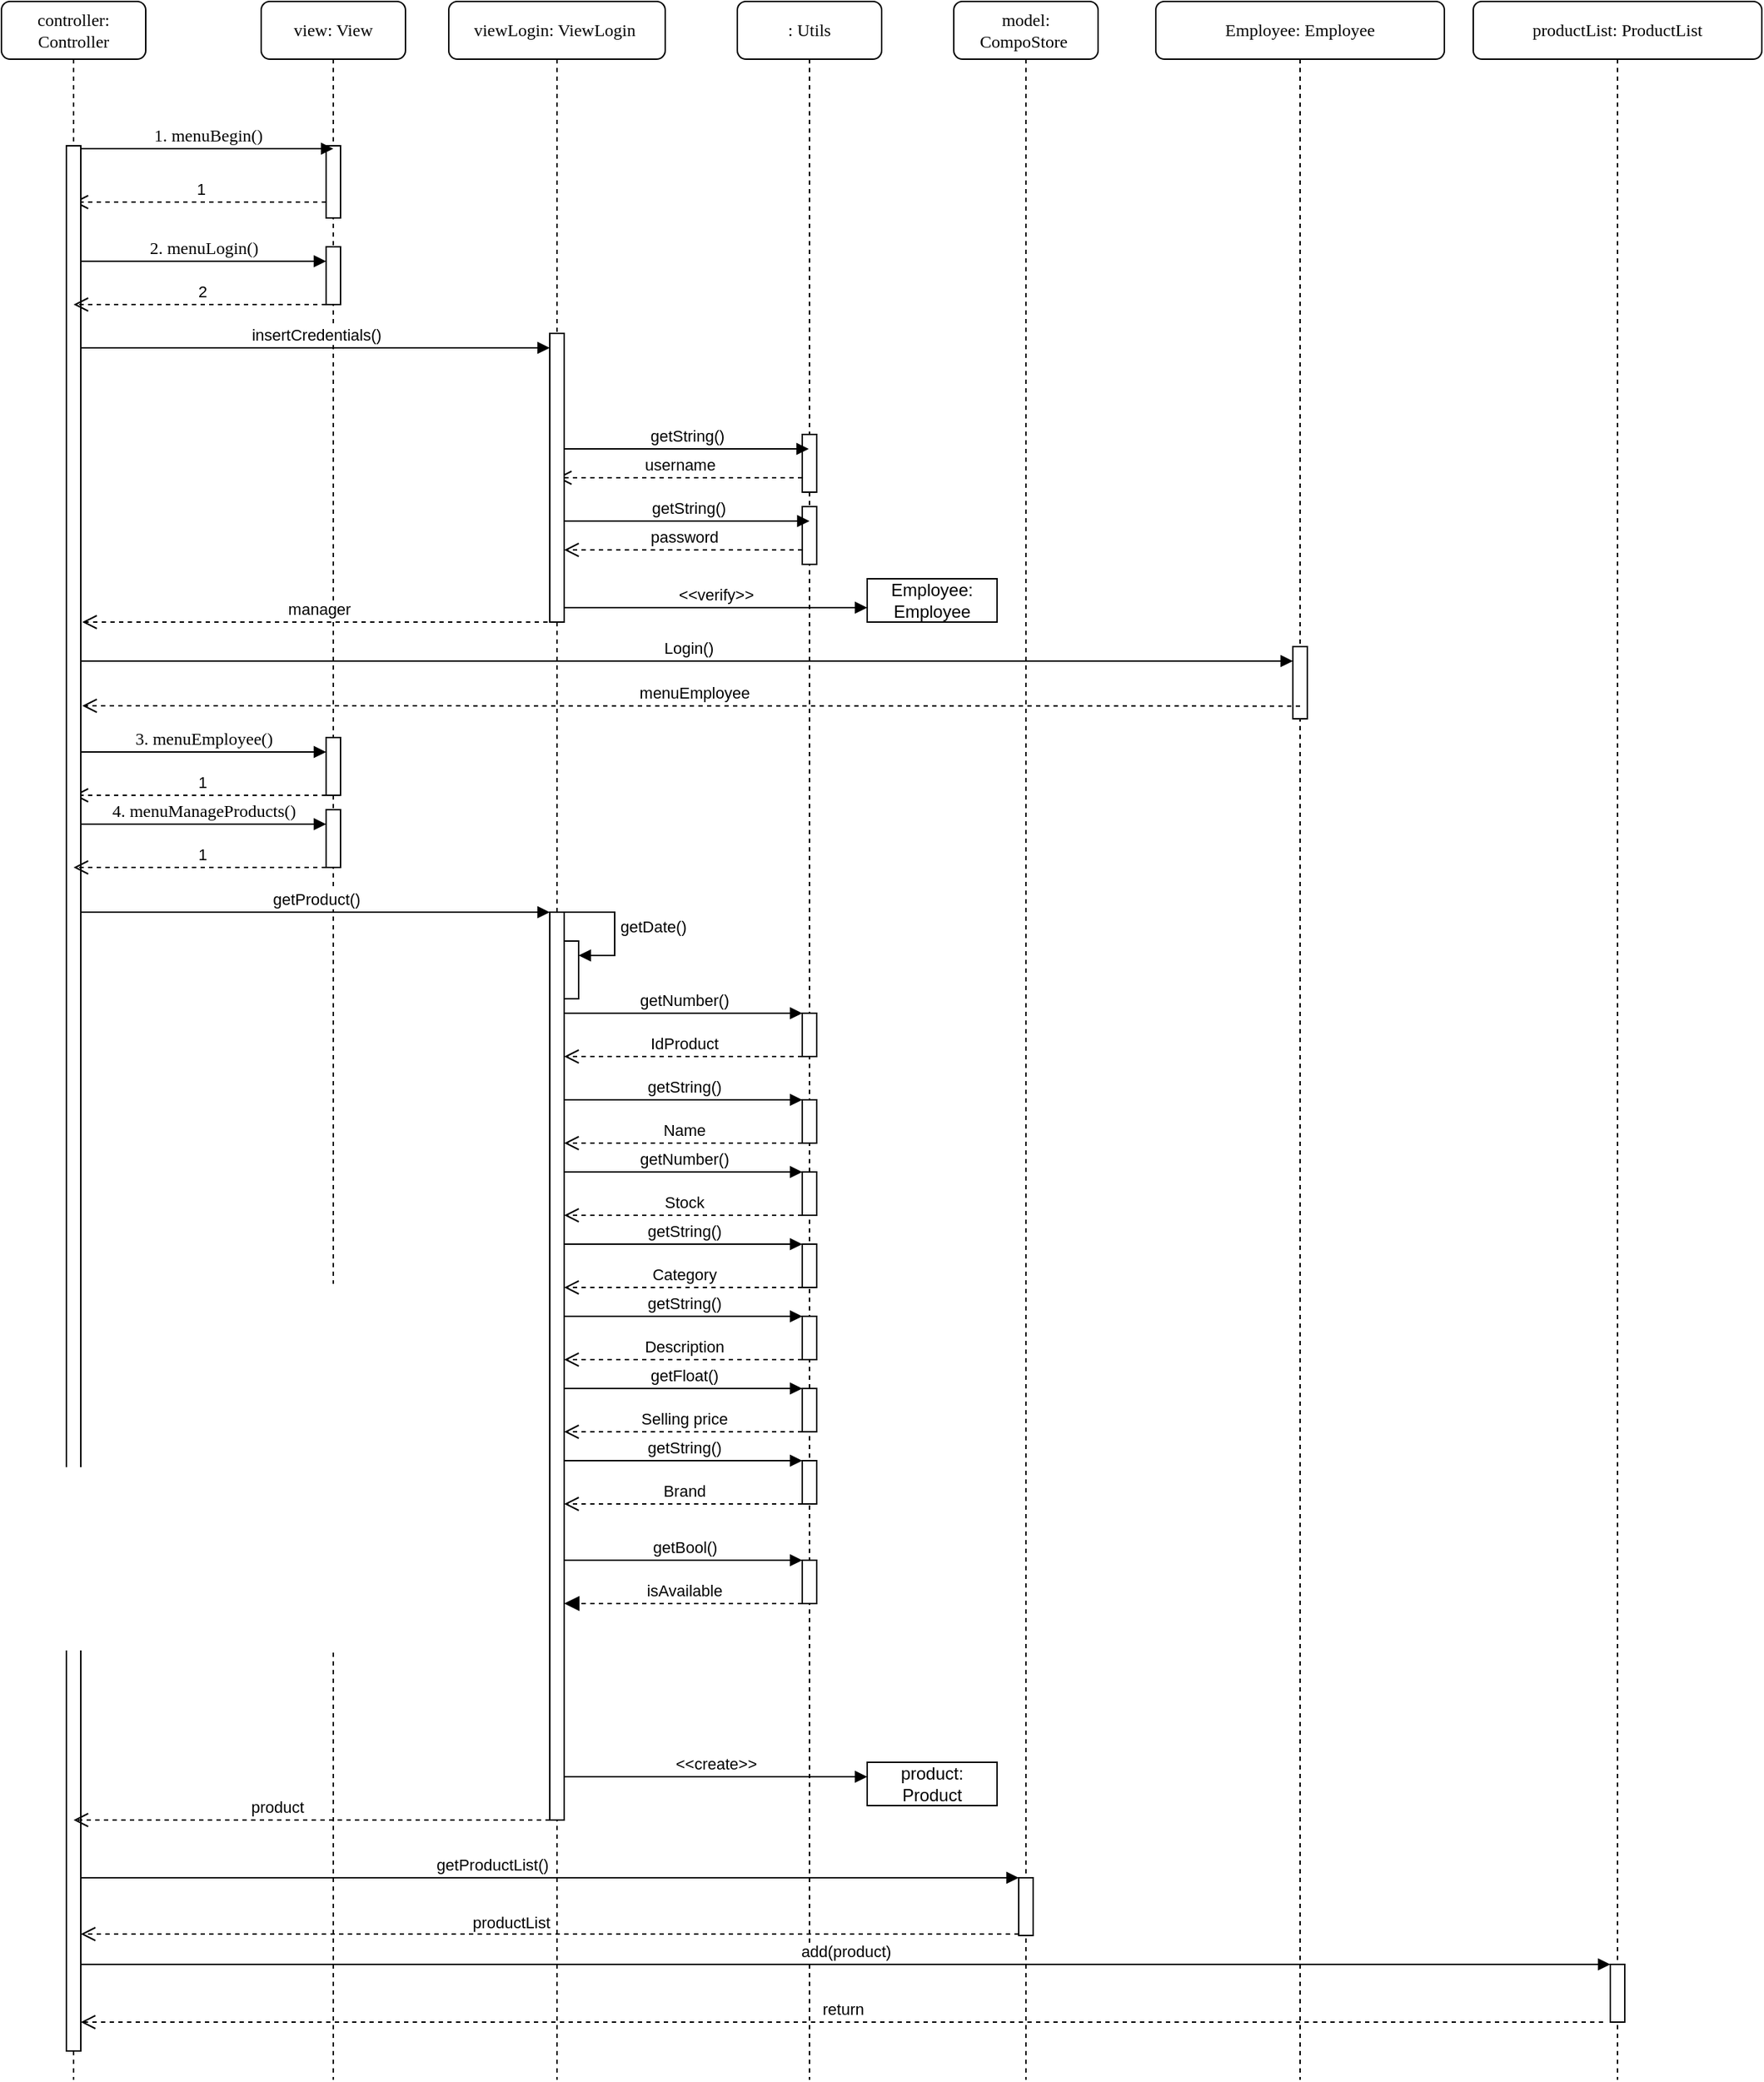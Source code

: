 <mxfile version="24.2.5" type="device">
  <diagram name="Página-1" id="olJMjIwbVx83kHH7cbYv">
    <mxGraphModel dx="1434" dy="836" grid="1" gridSize="10" guides="1" tooltips="1" connect="1" arrows="1" fold="1" page="0" pageScale="1" pageWidth="827" pageHeight="1169" math="0" shadow="0">
      <root>
        <mxCell id="0" />
        <mxCell id="1" parent="0" />
        <mxCell id="jXFsWhCMLI39MpgMK2_6-1" value="view: View" style="shape=umlLifeline;perimeter=lifelinePerimeter;whiteSpace=wrap;html=1;container=1;collapsible=0;recursiveResize=0;outlineConnect=0;rounded=1;shadow=0;comic=0;labelBackgroundColor=none;strokeWidth=1;fontFamily=Verdana;fontSize=12;align=center;" parent="1" vertex="1">
          <mxGeometry x="280" y="80" width="100" height="1440" as="geometry" />
        </mxCell>
        <mxCell id="jXFsWhCMLI39MpgMK2_6-2" value="" style="html=1;points=[];perimeter=orthogonalPerimeter;rounded=0;shadow=0;comic=0;labelBackgroundColor=none;strokeWidth=1;fontFamily=Verdana;fontSize=12;align=center;" parent="jXFsWhCMLI39MpgMK2_6-1" vertex="1">
          <mxGeometry x="45" y="100" width="10" height="50" as="geometry" />
        </mxCell>
        <mxCell id="jXFsWhCMLI39MpgMK2_6-3" value="1" style="html=1;verticalAlign=bottom;endArrow=open;dashed=1;endSize=8;edgeStyle=elbowEdgeStyle;elbow=vertical;curved=0;rounded=0;" parent="jXFsWhCMLI39MpgMK2_6-1" target="jXFsWhCMLI39MpgMK2_6-10" edge="1">
          <mxGeometry relative="1" as="geometry">
            <mxPoint x="45" y="139" as="sourcePoint" />
            <mxPoint x="-35" y="139" as="targetPoint" />
          </mxGeometry>
        </mxCell>
        <mxCell id="jXFsWhCMLI39MpgMK2_6-4" value="" style="html=1;points=[];perimeter=orthogonalPerimeter;rounded=0;shadow=0;comic=0;labelBackgroundColor=none;strokeWidth=1;fontFamily=Verdana;fontSize=12;align=center;" parent="jXFsWhCMLI39MpgMK2_6-1" vertex="1">
          <mxGeometry x="45" y="170" width="10" height="40" as="geometry" />
        </mxCell>
        <mxCell id="jXFsWhCMLI39MpgMK2_6-91" value="" style="html=1;points=[];perimeter=orthogonalPerimeter;rounded=0;shadow=0;comic=0;labelBackgroundColor=none;strokeWidth=1;fontFamily=Verdana;fontSize=12;align=center;" parent="jXFsWhCMLI39MpgMK2_6-1" vertex="1">
          <mxGeometry x="45" y="510" width="10" height="40" as="geometry" />
        </mxCell>
        <mxCell id="jXFsWhCMLI39MpgMK2_6-92" value="1" style="html=1;verticalAlign=bottom;endArrow=open;dashed=1;endSize=8;edgeStyle=elbowEdgeStyle;elbow=vertical;curved=0;rounded=0;" parent="jXFsWhCMLI39MpgMK2_6-1" edge="1">
          <mxGeometry relative="1" as="geometry">
            <mxPoint x="45" y="550" as="sourcePoint" />
            <mxPoint x="-130" y="550" as="targetPoint" />
            <mxPoint x="1" as="offset" />
          </mxGeometry>
        </mxCell>
        <mxCell id="jXFsWhCMLI39MpgMK2_6-93" value="3. menuEmployee()" style="html=1;verticalAlign=bottom;endArrow=block;labelBackgroundColor=none;fontFamily=Verdana;fontSize=12;edgeStyle=elbowEdgeStyle;elbow=vertical;" parent="jXFsWhCMLI39MpgMK2_6-1" edge="1">
          <mxGeometry relative="1" as="geometry">
            <mxPoint x="-125" y="520" as="sourcePoint" />
            <mxPoint x="45" y="520" as="targetPoint" />
            <Array as="points" />
            <mxPoint as="offset" />
          </mxGeometry>
        </mxCell>
        <mxCell id="jXFsWhCMLI39MpgMK2_6-5" value=": Utils" style="shape=umlLifeline;perimeter=lifelinePerimeter;whiteSpace=wrap;html=1;container=1;collapsible=0;recursiveResize=0;outlineConnect=0;rounded=1;shadow=0;comic=0;labelBackgroundColor=none;strokeWidth=1;fontFamily=Verdana;fontSize=12;align=center;" parent="1" vertex="1">
          <mxGeometry x="610" y="80" width="100" height="1440" as="geometry" />
        </mxCell>
        <mxCell id="jXFsWhCMLI39MpgMK2_6-6" value="" style="html=1;points=[];perimeter=orthogonalPerimeter;outlineConnect=0;targetShapes=umlLifeline;portConstraint=eastwest;newEdgeStyle={&quot;edgeStyle&quot;:&quot;elbowEdgeStyle&quot;,&quot;elbow&quot;:&quot;vertical&quot;,&quot;curved&quot;:0,&quot;rounded&quot;:0};" parent="jXFsWhCMLI39MpgMK2_6-5" vertex="1">
          <mxGeometry x="45" y="300" width="10" height="40" as="geometry" />
        </mxCell>
        <mxCell id="jXFsWhCMLI39MpgMK2_6-7" value="username" style="html=1;verticalAlign=bottom;endArrow=open;dashed=1;endSize=8;edgeStyle=elbowEdgeStyle;elbow=vertical;curved=0;rounded=0;" parent="jXFsWhCMLI39MpgMK2_6-5" target="jXFsWhCMLI39MpgMK2_6-17" edge="1">
          <mxGeometry relative="1" as="geometry">
            <mxPoint x="45" y="330" as="sourcePoint" />
            <mxPoint x="-35" y="330" as="targetPoint" />
          </mxGeometry>
        </mxCell>
        <mxCell id="jXFsWhCMLI39MpgMK2_6-8" value="" style="html=1;points=[];perimeter=orthogonalPerimeter;outlineConnect=0;targetShapes=umlLifeline;portConstraint=eastwest;newEdgeStyle={&quot;edgeStyle&quot;:&quot;elbowEdgeStyle&quot;,&quot;elbow&quot;:&quot;vertical&quot;,&quot;curved&quot;:0,&quot;rounded&quot;:0};" parent="jXFsWhCMLI39MpgMK2_6-5" vertex="1">
          <mxGeometry x="45" y="350" width="10" height="40" as="geometry" />
        </mxCell>
        <mxCell id="jXFsWhCMLI39MpgMK2_6-61" value="" style="html=1;points=[];perimeter=orthogonalPerimeter;outlineConnect=0;targetShapes=umlLifeline;portConstraint=eastwest;newEdgeStyle={&quot;edgeStyle&quot;:&quot;elbowEdgeStyle&quot;,&quot;elbow&quot;:&quot;vertical&quot;,&quot;curved&quot;:0,&quot;rounded&quot;:0};" parent="jXFsWhCMLI39MpgMK2_6-5" vertex="1">
          <mxGeometry x="45" y="701" width="10" height="30" as="geometry" />
        </mxCell>
        <mxCell id="jXFsWhCMLI39MpgMK2_6-62" value="IdProduct" style="html=1;verticalAlign=bottom;endArrow=open;dashed=1;endSize=8;edgeStyle=elbowEdgeStyle;elbow=vertical;curved=0;rounded=0;" parent="jXFsWhCMLI39MpgMK2_6-5" target="jXFsWhCMLI39MpgMK2_6-57" edge="1">
          <mxGeometry relative="1" as="geometry">
            <mxPoint x="45" y="731" as="sourcePoint" />
            <mxPoint x="-35" y="731" as="targetPoint" />
          </mxGeometry>
        </mxCell>
        <mxCell id="jXFsWhCMLI39MpgMK2_6-64" value="" style="html=1;points=[];perimeter=orthogonalPerimeter;outlineConnect=0;targetShapes=umlLifeline;portConstraint=eastwest;newEdgeStyle={&quot;edgeStyle&quot;:&quot;elbowEdgeStyle&quot;,&quot;elbow&quot;:&quot;vertical&quot;,&quot;curved&quot;:0,&quot;rounded&quot;:0};" parent="jXFsWhCMLI39MpgMK2_6-5" vertex="1">
          <mxGeometry x="45" y="761" width="10" height="30" as="geometry" />
        </mxCell>
        <mxCell id="jXFsWhCMLI39MpgMK2_6-67" value="" style="html=1;points=[];perimeter=orthogonalPerimeter;outlineConnect=0;targetShapes=umlLifeline;portConstraint=eastwest;newEdgeStyle={&quot;edgeStyle&quot;:&quot;elbowEdgeStyle&quot;,&quot;elbow&quot;:&quot;vertical&quot;,&quot;curved&quot;:0,&quot;rounded&quot;:0};" parent="jXFsWhCMLI39MpgMK2_6-5" vertex="1">
          <mxGeometry x="45" y="811" width="10" height="30" as="geometry" />
        </mxCell>
        <mxCell id="jXFsWhCMLI39MpgMK2_6-68" value="getNumber()" style="html=1;verticalAlign=bottom;endArrow=block;edgeStyle=elbowEdgeStyle;elbow=vertical;curved=0;rounded=0;" parent="jXFsWhCMLI39MpgMK2_6-5" edge="1">
          <mxGeometry width="80" relative="1" as="geometry">
            <mxPoint x="-120" y="811" as="sourcePoint" />
            <mxPoint x="45" y="811" as="targetPoint" />
          </mxGeometry>
        </mxCell>
        <mxCell id="jXFsWhCMLI39MpgMK2_6-69" value="Stock" style="html=1;verticalAlign=bottom;endArrow=open;dashed=1;endSize=8;edgeStyle=elbowEdgeStyle;elbow=vertical;curved=0;rounded=0;" parent="jXFsWhCMLI39MpgMK2_6-5" edge="1">
          <mxGeometry relative="1" as="geometry">
            <mxPoint x="45" y="841" as="sourcePoint" />
            <mxPoint x="-120" y="841" as="targetPoint" />
          </mxGeometry>
        </mxCell>
        <mxCell id="jXFsWhCMLI39MpgMK2_6-73" value="" style="html=1;points=[];perimeter=orthogonalPerimeter;outlineConnect=0;targetShapes=umlLifeline;portConstraint=eastwest;newEdgeStyle={&quot;edgeStyle&quot;:&quot;elbowEdgeStyle&quot;,&quot;elbow&quot;:&quot;vertical&quot;,&quot;curved&quot;:0,&quot;rounded&quot;:0};" parent="jXFsWhCMLI39MpgMK2_6-5" vertex="1">
          <mxGeometry x="45" y="911" width="10" height="30" as="geometry" />
        </mxCell>
        <mxCell id="jXFsWhCMLI39MpgMK2_6-74" value="getString()" style="html=1;verticalAlign=bottom;endArrow=block;edgeStyle=elbowEdgeStyle;elbow=vertical;curved=0;rounded=0;" parent="jXFsWhCMLI39MpgMK2_6-5" edge="1">
          <mxGeometry width="80" relative="1" as="geometry">
            <mxPoint x="-120" y="911" as="sourcePoint" />
            <mxPoint x="45" y="911" as="targetPoint" />
          </mxGeometry>
        </mxCell>
        <mxCell id="jXFsWhCMLI39MpgMK2_6-75" value="Description" style="html=1;verticalAlign=bottom;endArrow=open;dashed=1;endSize=8;edgeStyle=elbowEdgeStyle;elbow=vertical;curved=0;rounded=0;" parent="jXFsWhCMLI39MpgMK2_6-5" edge="1">
          <mxGeometry relative="1" as="geometry">
            <mxPoint x="45" y="941" as="sourcePoint" />
            <mxPoint x="-120" y="941" as="targetPoint" />
          </mxGeometry>
        </mxCell>
        <mxCell id="jXFsWhCMLI39MpgMK2_6-76" value="" style="html=1;points=[];perimeter=orthogonalPerimeter;outlineConnect=0;targetShapes=umlLifeline;portConstraint=eastwest;newEdgeStyle={&quot;edgeStyle&quot;:&quot;elbowEdgeStyle&quot;,&quot;elbow&quot;:&quot;vertical&quot;,&quot;curved&quot;:0,&quot;rounded&quot;:0};" parent="jXFsWhCMLI39MpgMK2_6-5" vertex="1">
          <mxGeometry x="45" y="961" width="10" height="30" as="geometry" />
        </mxCell>
        <mxCell id="jXFsWhCMLI39MpgMK2_6-77" value="getFloat()" style="html=1;verticalAlign=bottom;endArrow=block;edgeStyle=elbowEdgeStyle;elbow=vertical;curved=0;rounded=0;" parent="jXFsWhCMLI39MpgMK2_6-5" edge="1">
          <mxGeometry width="80" relative="1" as="geometry">
            <mxPoint x="-120" y="961" as="sourcePoint" />
            <mxPoint x="45" y="961" as="targetPoint" />
          </mxGeometry>
        </mxCell>
        <mxCell id="jXFsWhCMLI39MpgMK2_6-78" value="Selling price" style="html=1;verticalAlign=bottom;endArrow=open;dashed=1;endSize=8;edgeStyle=elbowEdgeStyle;elbow=vertical;curved=0;rounded=0;" parent="jXFsWhCMLI39MpgMK2_6-5" edge="1">
          <mxGeometry x="-0.004" relative="1" as="geometry">
            <mxPoint x="45" y="991" as="sourcePoint" />
            <mxPoint x="-120" y="991" as="targetPoint" />
            <mxPoint as="offset" />
          </mxGeometry>
        </mxCell>
        <mxCell id="jXFsWhCMLI39MpgMK2_6-79" value="" style="html=1;points=[];perimeter=orthogonalPerimeter;outlineConnect=0;targetShapes=umlLifeline;portConstraint=eastwest;newEdgeStyle={&quot;edgeStyle&quot;:&quot;elbowEdgeStyle&quot;,&quot;elbow&quot;:&quot;vertical&quot;,&quot;curved&quot;:0,&quot;rounded&quot;:0};" parent="jXFsWhCMLI39MpgMK2_6-5" vertex="1">
          <mxGeometry x="45" y="1011" width="10" height="30" as="geometry" />
        </mxCell>
        <mxCell id="jXFsWhCMLI39MpgMK2_6-80" value="getString()" style="html=1;verticalAlign=bottom;endArrow=block;edgeStyle=elbowEdgeStyle;elbow=vertical;curved=0;rounded=0;" parent="jXFsWhCMLI39MpgMK2_6-5" edge="1">
          <mxGeometry width="80" relative="1" as="geometry">
            <mxPoint x="-120" y="1011" as="sourcePoint" />
            <mxPoint x="45" y="1011" as="targetPoint" />
          </mxGeometry>
        </mxCell>
        <mxCell id="jXFsWhCMLI39MpgMK2_6-81" value="Brand" style="html=1;verticalAlign=bottom;endArrow=open;dashed=1;endSize=8;edgeStyle=elbowEdgeStyle;elbow=vertical;curved=0;rounded=0;" parent="jXFsWhCMLI39MpgMK2_6-5" edge="1">
          <mxGeometry relative="1" as="geometry">
            <mxPoint x="45" y="1041" as="sourcePoint" />
            <mxPoint x="-120" y="1041" as="targetPoint" />
          </mxGeometry>
        </mxCell>
        <mxCell id="jXFsWhCMLI39MpgMK2_6-88" value="" style="html=1;points=[];perimeter=orthogonalPerimeter;outlineConnect=0;targetShapes=umlLifeline;portConstraint=eastwest;newEdgeStyle={&quot;edgeStyle&quot;:&quot;elbowEdgeStyle&quot;,&quot;elbow&quot;:&quot;vertical&quot;,&quot;curved&quot;:0,&quot;rounded&quot;:0};" parent="jXFsWhCMLI39MpgMK2_6-5" vertex="1">
          <mxGeometry x="45" y="1080" width="10" height="30" as="geometry" />
        </mxCell>
        <mxCell id="jXFsWhCMLI39MpgMK2_6-9" value="model: CompoStore&amp;nbsp;" style="shape=umlLifeline;perimeter=lifelinePerimeter;whiteSpace=wrap;html=1;container=1;collapsible=0;recursiveResize=0;outlineConnect=0;rounded=1;shadow=0;comic=0;labelBackgroundColor=none;strokeWidth=1;fontFamily=Verdana;fontSize=12;align=center;" parent="1" vertex="1">
          <mxGeometry x="760" y="80" width="100" height="1440" as="geometry" />
        </mxCell>
        <mxCell id="jXFsWhCMLI39MpgMK2_6-99" value="" style="html=1;points=[];perimeter=orthogonalPerimeter;outlineConnect=0;targetShapes=umlLifeline;portConstraint=eastwest;newEdgeStyle={&quot;edgeStyle&quot;:&quot;elbowEdgeStyle&quot;,&quot;elbow&quot;:&quot;vertical&quot;,&quot;curved&quot;:0,&quot;rounded&quot;:0};" parent="jXFsWhCMLI39MpgMK2_6-9" vertex="1">
          <mxGeometry x="45" y="1300" width="10" height="40" as="geometry" />
        </mxCell>
        <mxCell id="jXFsWhCMLI39MpgMK2_6-100" value="productList" style="html=1;verticalAlign=bottom;endArrow=open;dashed=1;endSize=8;edgeStyle=elbowEdgeStyle;elbow=vertical;curved=0;rounded=0;" parent="jXFsWhCMLI39MpgMK2_6-9" target="jXFsWhCMLI39MpgMK2_6-11" edge="1">
          <mxGeometry x="0.083" y="1" relative="1" as="geometry">
            <mxPoint x="45" y="1339" as="sourcePoint" />
            <mxPoint x="-35" y="1339" as="targetPoint" />
            <mxPoint as="offset" />
          </mxGeometry>
        </mxCell>
        <mxCell id="jXFsWhCMLI39MpgMK2_6-10" value="controller: Controller" style="shape=umlLifeline;perimeter=lifelinePerimeter;whiteSpace=wrap;html=1;container=1;collapsible=0;recursiveResize=0;outlineConnect=0;rounded=1;shadow=0;comic=0;labelBackgroundColor=none;strokeWidth=1;fontFamily=Verdana;fontSize=12;align=center;" parent="1" vertex="1">
          <mxGeometry x="100" y="80" width="100" height="1440" as="geometry" />
        </mxCell>
        <mxCell id="jXFsWhCMLI39MpgMK2_6-11" value="" style="html=1;points=[];perimeter=orthogonalPerimeter;rounded=0;shadow=0;comic=0;labelBackgroundColor=none;strokeWidth=1;fontFamily=Verdana;fontSize=12;align=center;" parent="jXFsWhCMLI39MpgMK2_6-10" vertex="1">
          <mxGeometry x="45" y="100" width="10" height="1320" as="geometry" />
        </mxCell>
        <mxCell id="jXFsWhCMLI39MpgMK2_6-12" value="insertCredentials()" style="html=1;verticalAlign=bottom;endArrow=block;edgeStyle=elbowEdgeStyle;elbow=vertical;curved=0;rounded=0;" parent="jXFsWhCMLI39MpgMK2_6-10" target="jXFsWhCMLI39MpgMK2_6-18" edge="1">
          <mxGeometry width="80" relative="1" as="geometry">
            <mxPoint x="55" y="240" as="sourcePoint" />
            <mxPoint x="135" y="240" as="targetPoint" />
          </mxGeometry>
        </mxCell>
        <mxCell id="jXFsWhCMLI39MpgMK2_6-13" value="Login()" style="html=1;verticalAlign=bottom;endArrow=block;edgeStyle=elbowEdgeStyle;elbow=vertical;curved=0;rounded=0;" parent="jXFsWhCMLI39MpgMK2_6-10" target="jXFsWhCMLI39MpgMK2_6-22" edge="1">
          <mxGeometry x="0.001" width="80" relative="1" as="geometry">
            <mxPoint x="55" y="457" as="sourcePoint" />
            <mxPoint x="890" y="457" as="targetPoint" />
            <mxPoint as="offset" />
          </mxGeometry>
        </mxCell>
        <mxCell id="jXFsWhCMLI39MpgMK2_6-56" value="getProduct()" style="html=1;verticalAlign=bottom;endArrow=block;edgeStyle=elbowEdgeStyle;elbow=vertical;curved=0;rounded=0;" parent="jXFsWhCMLI39MpgMK2_6-10" target="jXFsWhCMLI39MpgMK2_6-57" edge="1">
          <mxGeometry width="80" relative="1" as="geometry">
            <mxPoint x="55" y="631" as="sourcePoint" />
            <mxPoint x="350" y="631" as="targetPoint" />
          </mxGeometry>
        </mxCell>
        <mxCell id="jXFsWhCMLI39MpgMK2_6-98" value="getProductList()" style="html=1;verticalAlign=bottom;endArrow=block;edgeStyle=elbowEdgeStyle;elbow=vertical;curved=0;rounded=0;" parent="jXFsWhCMLI39MpgMK2_6-10" target="jXFsWhCMLI39MpgMK2_6-99" edge="1">
          <mxGeometry x="-0.123" width="80" relative="1" as="geometry">
            <mxPoint x="55" y="1300" as="sourcePoint" />
            <mxPoint x="690" y="1300" as="targetPoint" />
            <mxPoint as="offset" />
          </mxGeometry>
        </mxCell>
        <mxCell id="jXFsWhCMLI39MpgMK2_6-111" value="add(product)" style="html=1;verticalAlign=bottom;endArrow=block;edgeStyle=elbowEdgeStyle;elbow=vertical;curved=0;rounded=0;" parent="jXFsWhCMLI39MpgMK2_6-10" target="jXFsWhCMLI39MpgMK2_6-108" edge="1">
          <mxGeometry width="80" relative="1" as="geometry">
            <mxPoint x="55" y="1360" as="sourcePoint" />
            <mxPoint x="135" y="1360" as="targetPoint" />
          </mxGeometry>
        </mxCell>
        <mxCell id="jXFsWhCMLI39MpgMK2_6-14" value="1. menuBegin()" style="html=1;verticalAlign=bottom;endArrow=block;labelBackgroundColor=none;fontFamily=Verdana;fontSize=12;edgeStyle=elbowEdgeStyle;elbow=vertical;entryX=0.5;entryY=0.043;entryDx=0;entryDy=0;entryPerimeter=0;" parent="1" source="jXFsWhCMLI39MpgMK2_6-11" target="jXFsWhCMLI39MpgMK2_6-2" edge="1">
          <mxGeometry relative="1" as="geometry">
            <mxPoint x="220" y="190" as="sourcePoint" />
            <mxPoint x="280" y="190" as="targetPoint" />
            <Array as="points" />
          </mxGeometry>
        </mxCell>
        <mxCell id="jXFsWhCMLI39MpgMK2_6-15" value="2" style="html=1;verticalAlign=bottom;endArrow=open;dashed=1;endSize=8;edgeStyle=elbowEdgeStyle;elbow=vertical;curved=0;rounded=0;" parent="1" edge="1">
          <mxGeometry relative="1" as="geometry">
            <mxPoint x="325" y="290" as="sourcePoint" />
            <mxPoint x="150" y="290" as="targetPoint" />
            <mxPoint x="1" as="offset" />
          </mxGeometry>
        </mxCell>
        <mxCell id="jXFsWhCMLI39MpgMK2_6-16" value="2. menuLogin()" style="html=1;verticalAlign=bottom;endArrow=block;labelBackgroundColor=none;fontFamily=Verdana;fontSize=12;edgeStyle=elbowEdgeStyle;elbow=vertical;" parent="1" edge="1">
          <mxGeometry relative="1" as="geometry">
            <mxPoint x="155" y="260" as="sourcePoint" />
            <mxPoint x="325" y="260" as="targetPoint" />
            <Array as="points" />
            <mxPoint as="offset" />
          </mxGeometry>
        </mxCell>
        <mxCell id="jXFsWhCMLI39MpgMK2_6-17" value="viewLogin: ViewLogin&amp;nbsp;" style="shape=umlLifeline;perimeter=lifelinePerimeter;whiteSpace=wrap;html=1;container=1;collapsible=0;recursiveResize=0;outlineConnect=0;rounded=1;shadow=0;comic=0;labelBackgroundColor=none;strokeWidth=1;fontFamily=Verdana;fontSize=12;align=center;" parent="1" vertex="1">
          <mxGeometry x="410" y="80" width="150" height="1440" as="geometry" />
        </mxCell>
        <mxCell id="jXFsWhCMLI39MpgMK2_6-18" value="" style="html=1;points=[];perimeter=orthogonalPerimeter;outlineConnect=0;targetShapes=umlLifeline;portConstraint=eastwest;newEdgeStyle={&quot;edgeStyle&quot;:&quot;elbowEdgeStyle&quot;,&quot;elbow&quot;:&quot;vertical&quot;,&quot;curved&quot;:0,&quot;rounded&quot;:0};" parent="jXFsWhCMLI39MpgMK2_6-17" vertex="1">
          <mxGeometry x="70" y="230" width="10" height="200" as="geometry" />
        </mxCell>
        <mxCell id="jXFsWhCMLI39MpgMK2_6-19" value="getString()" style="html=1;verticalAlign=bottom;endArrow=block;edgeStyle=elbowEdgeStyle;elbow=vertical;curved=0;rounded=0;" parent="jXFsWhCMLI39MpgMK2_6-17" target="jXFsWhCMLI39MpgMK2_6-5" edge="1">
          <mxGeometry x="0.003" width="80" relative="1" as="geometry">
            <mxPoint x="80" y="310" as="sourcePoint" />
            <mxPoint x="160" y="320" as="targetPoint" />
            <Array as="points">
              <mxPoint x="200" y="310" />
            </Array>
            <mxPoint as="offset" />
          </mxGeometry>
        </mxCell>
        <mxCell id="jXFsWhCMLI39MpgMK2_6-20" value="&amp;lt;&amp;lt;verify&amp;gt;&amp;gt;" style="html=1;verticalAlign=bottom;endArrow=block;edgeStyle=elbowEdgeStyle;elbow=vertical;curved=0;rounded=0;" parent="jXFsWhCMLI39MpgMK2_6-17" edge="1">
          <mxGeometry width="80" relative="1" as="geometry">
            <mxPoint x="80" y="420" as="sourcePoint" />
            <mxPoint x="290" y="420" as="targetPoint" />
          </mxGeometry>
        </mxCell>
        <mxCell id="jXFsWhCMLI39MpgMK2_6-57" value="" style="html=1;points=[];perimeter=orthogonalPerimeter;outlineConnect=0;targetShapes=umlLifeline;portConstraint=eastwest;newEdgeStyle={&quot;edgeStyle&quot;:&quot;elbowEdgeStyle&quot;,&quot;elbow&quot;:&quot;vertical&quot;,&quot;curved&quot;:0,&quot;rounded&quot;:0};" parent="jXFsWhCMLI39MpgMK2_6-17" vertex="1">
          <mxGeometry x="70" y="631" width="10" height="629" as="geometry" />
        </mxCell>
        <mxCell id="jXFsWhCMLI39MpgMK2_6-58" value="" style="html=1;points=[];perimeter=orthogonalPerimeter;outlineConnect=0;targetShapes=umlLifeline;portConstraint=eastwest;newEdgeStyle={&quot;edgeStyle&quot;:&quot;elbowEdgeStyle&quot;,&quot;elbow&quot;:&quot;vertical&quot;,&quot;curved&quot;:0,&quot;rounded&quot;:0};" parent="jXFsWhCMLI39MpgMK2_6-17" vertex="1">
          <mxGeometry x="80" y="651" width="10" height="40" as="geometry" />
        </mxCell>
        <mxCell id="jXFsWhCMLI39MpgMK2_6-59" value="getDate()" style="html=1;align=left;spacingLeft=2;endArrow=block;rounded=0;edgeStyle=orthogonalEdgeStyle;curved=0;rounded=0;exitX=1;exitY=0;exitDx=0;exitDy=0;exitPerimeter=0;" parent="jXFsWhCMLI39MpgMK2_6-17" source="jXFsWhCMLI39MpgMK2_6-57" target="jXFsWhCMLI39MpgMK2_6-58" edge="1">
          <mxGeometry relative="1" as="geometry">
            <mxPoint x="85" y="631" as="sourcePoint" />
            <Array as="points">
              <mxPoint x="115" y="631" />
              <mxPoint x="115" y="661" />
            </Array>
          </mxGeometry>
        </mxCell>
        <mxCell id="jXFsWhCMLI39MpgMK2_6-60" value="getNumber()" style="html=1;verticalAlign=bottom;endArrow=block;edgeStyle=elbowEdgeStyle;elbow=vertical;curved=0;rounded=0;" parent="jXFsWhCMLI39MpgMK2_6-17" target="jXFsWhCMLI39MpgMK2_6-61" edge="1">
          <mxGeometry width="80" relative="1" as="geometry">
            <mxPoint x="80" y="701" as="sourcePoint" />
            <mxPoint x="240" y="701" as="targetPoint" />
          </mxGeometry>
        </mxCell>
        <mxCell id="jXFsWhCMLI39MpgMK2_6-95" value="&amp;lt;&amp;lt;create&amp;gt;&amp;gt;" style="html=1;verticalAlign=bottom;endArrow=block;edgeStyle=elbowEdgeStyle;elbow=vertical;curved=0;rounded=0;entryX=0;entryY=0.333;entryDx=0;entryDy=0;entryPerimeter=0;" parent="jXFsWhCMLI39MpgMK2_6-17" target="jXFsWhCMLI39MpgMK2_6-96" edge="1">
          <mxGeometry width="80" relative="1" as="geometry">
            <mxPoint x="80" y="1230" as="sourcePoint" />
            <mxPoint x="280" y="1230" as="targetPoint" />
            <Array as="points">
              <mxPoint x="140" y="1230" />
            </Array>
          </mxGeometry>
        </mxCell>
        <mxCell id="jXFsWhCMLI39MpgMK2_6-97" value="product" style="html=1;verticalAlign=bottom;endArrow=open;dashed=1;endSize=8;edgeStyle=elbowEdgeStyle;elbow=vertical;curved=0;rounded=0;" parent="jXFsWhCMLI39MpgMK2_6-17" target="jXFsWhCMLI39MpgMK2_6-10" edge="1">
          <mxGeometry x="0.15" relative="1" as="geometry">
            <mxPoint x="70" y="1260" as="sourcePoint" />
            <mxPoint x="-10" y="1260" as="targetPoint" />
            <mxPoint as="offset" />
          </mxGeometry>
        </mxCell>
        <mxCell id="jXFsWhCMLI39MpgMK2_6-21" value="Employee: Employee" style="shape=umlLifeline;perimeter=lifelinePerimeter;whiteSpace=wrap;html=1;container=1;collapsible=0;recursiveResize=0;outlineConnect=0;rounded=1;shadow=0;comic=0;labelBackgroundColor=none;strokeWidth=1;fontFamily=Verdana;fontSize=12;align=center;" parent="1" vertex="1">
          <mxGeometry x="900" y="80" width="200" height="1440" as="geometry" />
        </mxCell>
        <mxCell id="jXFsWhCMLI39MpgMK2_6-22" value="" style="html=1;points=[];perimeter=orthogonalPerimeter;outlineConnect=0;targetShapes=umlLifeline;portConstraint=eastwest;newEdgeStyle={&quot;edgeStyle&quot;:&quot;elbowEdgeStyle&quot;,&quot;elbow&quot;:&quot;vertical&quot;,&quot;curved&quot;:0,&quot;rounded&quot;:0};" parent="jXFsWhCMLI39MpgMK2_6-21" vertex="1">
          <mxGeometry x="95" y="447" width="10" height="50" as="geometry" />
        </mxCell>
        <mxCell id="jXFsWhCMLI39MpgMK2_6-23" value="Employee: Employee" style="html=1;whiteSpace=wrap;" parent="1" vertex="1">
          <mxGeometry x="700" y="480" width="90" height="30" as="geometry" />
        </mxCell>
        <mxCell id="jXFsWhCMLI39MpgMK2_6-24" value="getString()" style="html=1;verticalAlign=bottom;endArrow=block;edgeStyle=elbowEdgeStyle;elbow=vertical;curved=0;rounded=0;" parent="1" edge="1">
          <mxGeometry x="0.003" width="80" relative="1" as="geometry">
            <mxPoint x="490" y="440" as="sourcePoint" />
            <mxPoint x="660" y="440" as="targetPoint" />
            <Array as="points">
              <mxPoint x="610" y="440" />
            </Array>
            <mxPoint as="offset" />
          </mxGeometry>
        </mxCell>
        <mxCell id="jXFsWhCMLI39MpgMK2_6-25" value="password" style="html=1;verticalAlign=bottom;endArrow=open;dashed=1;endSize=8;edgeStyle=elbowEdgeStyle;elbow=vertical;curved=0;rounded=0;" parent="1" source="jXFsWhCMLI39MpgMK2_6-8" edge="1">
          <mxGeometry relative="1" as="geometry">
            <mxPoint x="650" y="460" as="sourcePoint" />
            <mxPoint x="490" y="460" as="targetPoint" />
          </mxGeometry>
        </mxCell>
        <mxCell id="jXFsWhCMLI39MpgMK2_6-26" value="menuEmployee" style="html=1;verticalAlign=bottom;endArrow=open;dashed=1;endSize=8;edgeStyle=elbowEdgeStyle;elbow=vertical;curved=0;rounded=0;entryX=1.1;entryY=0.94;entryDx=0;entryDy=0;entryPerimeter=0;exitX=0.5;exitY=0.824;exitDx=0;exitDy=0;exitPerimeter=0;" parent="1" source="jXFsWhCMLI39MpgMK2_6-22" edge="1">
          <mxGeometry x="-0.005" relative="1" as="geometry">
            <mxPoint x="990" y="568" as="sourcePoint" />
            <mxPoint x="156" y="568.2" as="targetPoint" />
            <mxPoint as="offset" />
          </mxGeometry>
        </mxCell>
        <mxCell id="jXFsWhCMLI39MpgMK2_6-27" value="manager" style="html=1;verticalAlign=bottom;endArrow=open;dashed=1;endSize=8;edgeStyle=elbowEdgeStyle;elbow=vertical;curved=0;rounded=0;" parent="1" source="jXFsWhCMLI39MpgMK2_6-17" edge="1">
          <mxGeometry relative="1" as="geometry">
            <mxPoint x="225" y="510" as="sourcePoint" />
            <mxPoint x="156" y="510" as="targetPoint" />
            <Array as="points">
              <mxPoint x="430" y="510" />
            </Array>
          </mxGeometry>
        </mxCell>
        <mxCell id="jXFsWhCMLI39MpgMK2_6-63" value="getString()" style="html=1;verticalAlign=bottom;endArrow=block;edgeStyle=elbowEdgeStyle;elbow=vertical;curved=0;rounded=0;" parent="1" edge="1">
          <mxGeometry width="80" relative="1" as="geometry">
            <mxPoint x="490" y="841" as="sourcePoint" />
            <mxPoint x="655" y="841" as="targetPoint" />
          </mxGeometry>
        </mxCell>
        <mxCell id="jXFsWhCMLI39MpgMK2_6-65" value="Name" style="html=1;verticalAlign=bottom;endArrow=open;dashed=1;endSize=8;edgeStyle=elbowEdgeStyle;elbow=vertical;curved=0;rounded=0;" parent="1" edge="1">
          <mxGeometry relative="1" as="geometry">
            <mxPoint x="655" y="871" as="sourcePoint" />
            <mxPoint x="490" y="871" as="targetPoint" />
          </mxGeometry>
        </mxCell>
        <mxCell id="jXFsWhCMLI39MpgMK2_6-70" value="" style="html=1;points=[];perimeter=orthogonalPerimeter;outlineConnect=0;targetShapes=umlLifeline;portConstraint=eastwest;newEdgeStyle={&quot;edgeStyle&quot;:&quot;elbowEdgeStyle&quot;,&quot;elbow&quot;:&quot;vertical&quot;,&quot;curved&quot;:0,&quot;rounded&quot;:0};" parent="1" vertex="1">
          <mxGeometry x="655" y="941" width="10" height="30" as="geometry" />
        </mxCell>
        <mxCell id="jXFsWhCMLI39MpgMK2_6-71" value="getString()" style="html=1;verticalAlign=bottom;endArrow=block;edgeStyle=elbowEdgeStyle;elbow=horizontal;curved=0;rounded=0;" parent="1" edge="1">
          <mxGeometry width="80" relative="1" as="geometry">
            <mxPoint x="490" y="941" as="sourcePoint" />
            <mxPoint x="655" y="941" as="targetPoint" />
          </mxGeometry>
        </mxCell>
        <mxCell id="jXFsWhCMLI39MpgMK2_6-72" value="Category" style="html=1;verticalAlign=bottom;endArrow=open;dashed=1;endSize=8;edgeStyle=elbowEdgeStyle;elbow=vertical;curved=0;rounded=0;" parent="1" edge="1">
          <mxGeometry x="-0.004" relative="1" as="geometry">
            <mxPoint x="655" y="971" as="sourcePoint" />
            <mxPoint x="490" y="971" as="targetPoint" />
            <mxPoint as="offset" />
          </mxGeometry>
        </mxCell>
        <mxCell id="jXFsWhCMLI39MpgMK2_6-96" value="product: Product" style="html=1;whiteSpace=wrap;" parent="1" vertex="1">
          <mxGeometry x="700" y="1300" width="90" height="30" as="geometry" />
        </mxCell>
        <mxCell id="jXFsWhCMLI39MpgMK2_6-103" value="productList: ProductList" style="shape=umlLifeline;perimeter=lifelinePerimeter;whiteSpace=wrap;html=1;container=1;collapsible=0;recursiveResize=0;outlineConnect=0;rounded=1;shadow=0;comic=0;labelBackgroundColor=none;strokeWidth=1;fontFamily=Verdana;fontSize=12;align=center;" parent="1" vertex="1">
          <mxGeometry x="1120" y="80" width="200" height="1440" as="geometry" />
        </mxCell>
        <mxCell id="jXFsWhCMLI39MpgMK2_6-108" value="" style="html=1;points=[];perimeter=orthogonalPerimeter;outlineConnect=0;targetShapes=umlLifeline;portConstraint=eastwest;newEdgeStyle={&quot;edgeStyle&quot;:&quot;elbowEdgeStyle&quot;,&quot;elbow&quot;:&quot;vertical&quot;,&quot;curved&quot;:0,&quot;rounded&quot;:0};" parent="jXFsWhCMLI39MpgMK2_6-103" vertex="1">
          <mxGeometry x="95" y="1360" width="10" height="40" as="geometry" />
        </mxCell>
        <mxCell id="jXFsWhCMLI39MpgMK2_6-112" value="return" style="html=1;verticalAlign=bottom;endArrow=open;dashed=1;endSize=8;edgeStyle=elbowEdgeStyle;elbow=vertical;curved=0;rounded=0;" parent="jXFsWhCMLI39MpgMK2_6-103" target="jXFsWhCMLI39MpgMK2_6-11" edge="1">
          <mxGeometry relative="1" as="geometry">
            <mxPoint x="90" y="1400" as="sourcePoint" />
            <mxPoint x="10" y="1400" as="targetPoint" />
          </mxGeometry>
        </mxCell>
        <mxCell id="jXFsWhCMLI39MpgMK2_6-116" value="" style="html=1;points=[];perimeter=orthogonalPerimeter;rounded=0;shadow=0;comic=0;labelBackgroundColor=none;strokeWidth=1;fontFamily=Verdana;fontSize=12;align=center;" parent="1" vertex="1">
          <mxGeometry x="325" y="640" width="10" height="40" as="geometry" />
        </mxCell>
        <mxCell id="jXFsWhCMLI39MpgMK2_6-117" value="1" style="html=1;verticalAlign=bottom;endArrow=open;dashed=1;endSize=8;edgeStyle=elbowEdgeStyle;elbow=vertical;curved=0;rounded=0;" parent="1" edge="1">
          <mxGeometry relative="1" as="geometry">
            <mxPoint x="325" y="680" as="sourcePoint" />
            <mxPoint x="150" y="680" as="targetPoint" />
            <mxPoint x="1" as="offset" />
          </mxGeometry>
        </mxCell>
        <mxCell id="jXFsWhCMLI39MpgMK2_6-118" value="4. menuManageProducts()" style="html=1;verticalAlign=bottom;endArrow=block;labelBackgroundColor=none;fontFamily=Verdana;fontSize=12;edgeStyle=elbowEdgeStyle;elbow=vertical;" parent="1" edge="1">
          <mxGeometry relative="1" as="geometry">
            <mxPoint x="155" y="650" as="sourcePoint" />
            <mxPoint x="325" y="650" as="targetPoint" />
            <Array as="points" />
            <mxPoint as="offset" />
          </mxGeometry>
        </mxCell>
        <mxCell id="jXFsWhCMLI39MpgMK2_6-90" value="isAvailable" style="html=1;verticalAlign=bottom;endArrow=block;dashed=1;endSize=8;edgeStyle=orthogonalEdgeStyle;elbow=vertical;rounded=0;startArrow=none;startFill=0;endFill=1;" parent="1" edge="1">
          <mxGeometry relative="1" as="geometry">
            <mxPoint x="655" y="1190" as="sourcePoint" />
            <mxPoint x="490" y="1190" as="targetPoint" />
            <Array as="points">
              <mxPoint x="610" y="1190" />
              <mxPoint x="610" y="1190" />
            </Array>
          </mxGeometry>
        </mxCell>
        <mxCell id="jXFsWhCMLI39MpgMK2_6-89" value="&amp;nbsp; &amp;nbsp; &amp;nbsp; &amp;nbsp; &amp;nbsp; &amp;nbsp; &amp;nbsp; getBool()" style="html=1;verticalAlign=bottom;endArrow=block;edgeStyle=elbowEdgeStyle;elbow=vertical;curved=0;rounded=0;" parent="1" edge="1">
          <mxGeometry width="80" relative="1" as="geometry">
            <mxPoint x="490" y="1201" as="sourcePoint" />
            <mxPoint x="655" y="1160" as="targetPoint" />
            <Array as="points">
              <mxPoint x="570" y="1160" />
            </Array>
          </mxGeometry>
        </mxCell>
      </root>
    </mxGraphModel>
  </diagram>
</mxfile>
